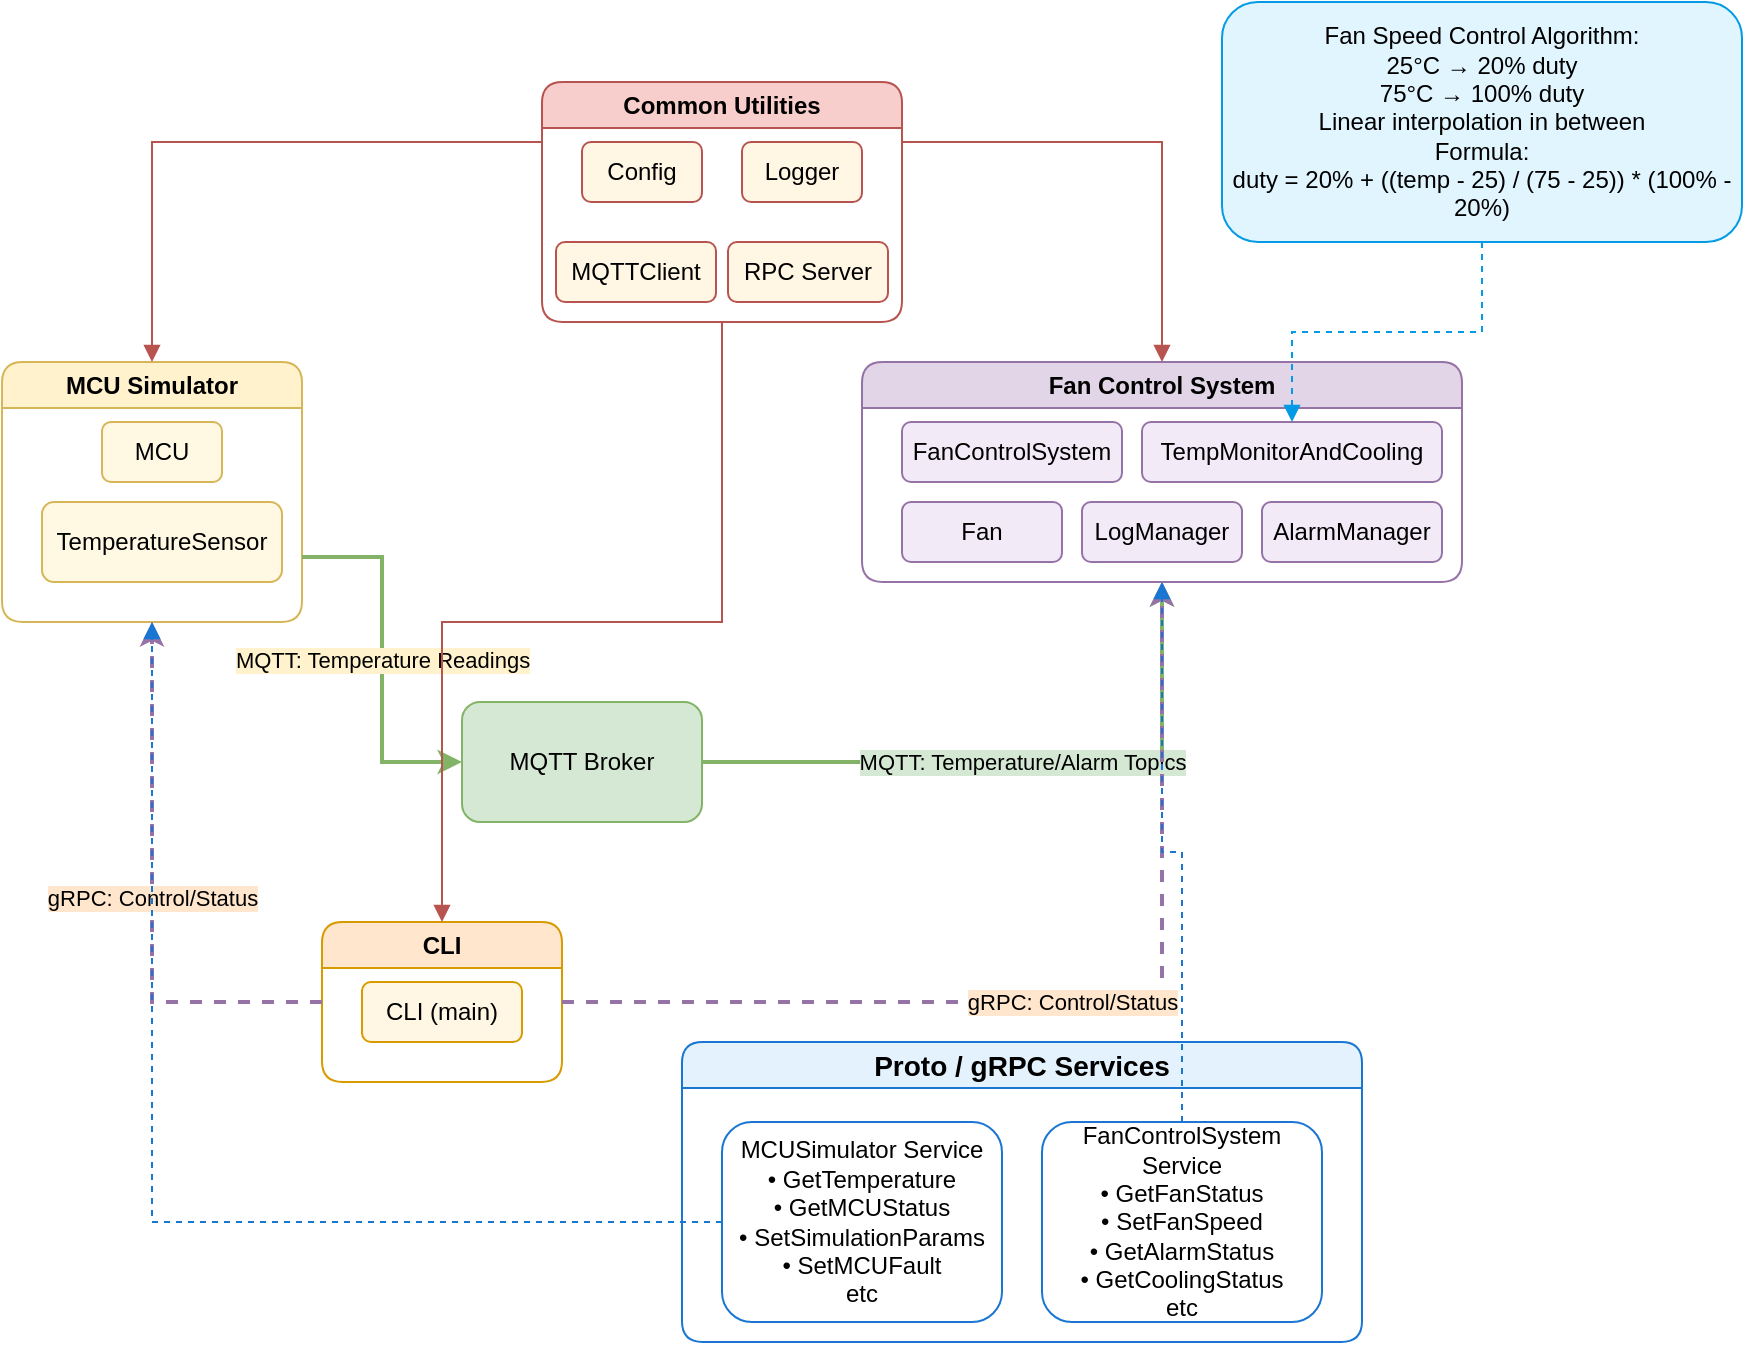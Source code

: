 <mxfile>
    <diagram name="Enhanced Architecture" id="0">
        <mxGraphModel dx="1361" dy="1659" grid="1" gridSize="10" guides="1" tooltips="1" connect="1" arrows="1" fold="1" page="1" pageScale="1" pageWidth="827" pageHeight="1169" math="0" shadow="0">
            <root>
                <mxCell id="0"/>
                <mxCell id="1" parent="0"/>
                <mxCell id="2" value="MCU Simulator" style="swimlane;rounded=1;whiteSpace=wrap;html=1;fillColor=#FFF2CC;strokeColor=#D6B656;" parent="1" vertex="1">
                    <mxGeometry x="10" y="110" width="150" height="130" as="geometry"/>
                </mxCell>
                <mxCell id="10" value="MCU" style="rounded=1;whiteSpace=wrap;html=1;fillColor=#FFF9E3;strokeColor=#D6B656;fontSize=12;" parent="2" vertex="1">
                    <mxGeometry x="50" y="30" width="60" height="30" as="geometry"/>
                </mxCell>
                <mxCell id="11" value="TemperatureSensor" style="rounded=1;whiteSpace=wrap;html=1;fillColor=#FFF9E3;strokeColor=#D6B656;fontSize=12;" parent="2" vertex="1">
                    <mxGeometry x="20" y="70" width="120" height="40" as="geometry"/>
                </mxCell>
                <mxCell id="3" value="MQTT Broker" style="rounded=1;whiteSpace=wrap;html=1;fillColor=#D5E8D4;strokeColor=#82B366;" parent="1" vertex="1">
                    <mxGeometry x="240" y="280" width="120" height="60" as="geometry"/>
                </mxCell>
                <mxCell id="4" value="Fan Control System" style="swimlane;rounded=1;whiteSpace=wrap;html=1;fillColor=#E1D5E7;strokeColor=#9673A6;" parent="1" vertex="1">
                    <mxGeometry x="440" y="110" width="300" height="110" as="geometry"/>
                </mxCell>
                <mxCell id="12" value="FanControlSystem" style="rounded=1;whiteSpace=wrap;html=1;fillColor=#F3EAF7;strokeColor=#9673A6;fontSize=12;" parent="4" vertex="1">
                    <mxGeometry x="20" y="30" width="110" height="30" as="geometry"/>
                </mxCell>
                <mxCell id="13" value="Fan" style="rounded=1;whiteSpace=wrap;html=1;fillColor=#F3EAF7;strokeColor=#9673A6;fontSize=12;" parent="4" vertex="1">
                    <mxGeometry x="20" y="70" width="80" height="30" as="geometry"/>
                </mxCell>
                <mxCell id="14" value="TempMonitorAndCooling" style="rounded=1;whiteSpace=wrap;html=1;fillColor=#F3EAF7;strokeColor=#9673A6;fontSize=12;" parent="4" vertex="1">
                    <mxGeometry x="140" y="30" width="150" height="30" as="geometry"/>
                </mxCell>
                <mxCell id="15" value="AlarmManager" style="rounded=1;whiteSpace=wrap;html=1;fillColor=#F3EAF7;strokeColor=#9673A6;fontSize=12;" parent="4" vertex="1">
                    <mxGeometry x="200" y="70" width="90" height="30" as="geometry"/>
                </mxCell>
                <mxCell id="16" value="LogManager" style="rounded=1;whiteSpace=wrap;html=1;fillColor=#F3EAF7;strokeColor=#9673A6;fontSize=12;" parent="4" vertex="1">
                    <mxGeometry x="110" y="70" width="80" height="30" as="geometry"/>
                </mxCell>
                <mxCell id="5" value="CLI" style="swimlane;rounded=1;whiteSpace=wrap;html=1;fillColor=#FFE6CC;strokeColor=#D79B00;" parent="1" vertex="1">
                    <mxGeometry x="170" y="390" width="120" height="80" as="geometry"/>
                </mxCell>
                <mxCell id="17" value="CLI (main)" style="rounded=1;whiteSpace=wrap;html=1;fillColor=#FFF6E3;strokeColor=#D79B00;fontSize=12;" parent="5" vertex="1">
                    <mxGeometry x="20" y="30" width="80" height="30" as="geometry"/>
                </mxCell>
                <mxCell id="18" value="Common Utilities" style="swimlane;rounded=1;whiteSpace=wrap;html=1;fillColor=#F8CECC;strokeColor=#B85450;" parent="1" vertex="1">
                    <mxGeometry x="280" y="-30" width="180" height="120" as="geometry"/>
                </mxCell>
                <mxCell id="19" value="Config" style="rounded=1;whiteSpace=wrap;html=1;fillColor=#FFF6E3;strokeColor=#B85450;fontSize=12;" parent="18" vertex="1">
                    <mxGeometry x="20" y="30" width="60" height="30" as="geometry"/>
                </mxCell>
                <mxCell id="20" value="Logger" style="rounded=1;whiteSpace=wrap;html=1;fillColor=#FFF6E3;strokeColor=#B85450;fontSize=12;" parent="18" vertex="1">
                    <mxGeometry x="100" y="30" width="60" height="30" as="geometry"/>
                </mxCell>
                <mxCell id="21" value="MQTTClient" style="rounded=1;whiteSpace=wrap;html=1;fillColor=#FFF6E3;strokeColor=#B85450;fontSize=12;" parent="18" vertex="1">
                    <mxGeometry x="7" y="80" width="80" height="30" as="geometry"/>
                </mxCell>
                <mxCell id="6" value="MQTT: Temperature Readings" style="edgeStyle=orthogonalEdgeStyle;rounded=0;html=1;strokeColor=#82B366;strokeWidth=2;labelBackgroundColor=#FFF2CC;exitX=1;exitY=0.75;exitDx=0;exitDy=0;entryX=0;entryY=0.5;entryDx=0;entryDy=0;" parent="1" source="2" target="3" edge="1">
                    <mxGeometry x="0.005" relative="1" as="geometry">
                        <mxPoint as="offset"/>
                    </mxGeometry>
                </mxCell>
                <mxCell id="7" value="MQTT: Temperature/Alarm Topics" style="edgeStyle=orthogonalEdgeStyle;rounded=0;html=1;strokeColor=#82B366;strokeWidth=2;labelBackgroundColor=#D5E8D4;" parent="1" source="3" target="4" edge="1">
                    <mxGeometry relative="1" as="geometry"/>
                </mxCell>
                <mxCell id="8" value="gRPC: Control/Status" style="edgeStyle=orthogonalEdgeStyle;rounded=0;html=1;strokeColor=#9673A6;strokeWidth=2;dashed=1;labelBackgroundColor=#FFE6CC;" parent="1" source="5" target="2" edge="1">
                    <mxGeometry relative="1" as="geometry"/>
                </mxCell>
                <mxCell id="9" value="gRPC: Control/Status" style="edgeStyle=orthogonalEdgeStyle;rounded=0;html=1;strokeColor=#9673A6;strokeWidth=2;dashed=1;labelBackgroundColor=#FFE6CC;" parent="1" source="5" target="4" edge="1">
                    <mxGeometry relative="1" as="geometry"/>
                </mxCell>
                <mxCell id="24" value="" style="edgeStyle=orthogonalEdgeStyle;rounded=0;html=1;strokeColor=#B85450;endArrow=block;exitX=0;exitY=0.25;exitDx=0;exitDy=0;" parent="1" source="18" target="2" edge="1">
                    <mxGeometry relative="1" as="geometry">
                        <mxPoint x="240" y="-75" as="sourcePoint"/>
                    </mxGeometry>
                </mxCell>
                <mxCell id="25" value="" style="edgeStyle=orthogonalEdgeStyle;rounded=0;html=1;strokeColor=#B85450;endArrow=block;exitX=1;exitY=0.25;exitDx=0;exitDy=0;" parent="1" source="18" target="4" edge="1">
                    <mxGeometry relative="1" as="geometry">
                        <mxPoint x="460" y="-74" as="sourcePoint"/>
                    </mxGeometry>
                </mxCell>
                <mxCell id="26" value="" style="edgeStyle=orthogonalEdgeStyle;rounded=0;html=1;strokeColor=#B85450;endArrow=block;exitX=0.5;exitY=1;exitDx=0;exitDy=0;" parent="1" source="18" target="5" edge="1">
                    <mxGeometry relative="1" as="geometry">
                        <mxPoint x="370" y="80" as="sourcePoint"/>
                    </mxGeometry>
                </mxCell>
                <mxCell id="100" value="Fan Speed Control Algorithm:&#xa;25°C → 20% duty&#xa;75°C → 100% duty&#xa;Linear interpolation in between&#xa;Formula:&#xa;duty = 20% + ((temp - 25) / (75 - 25)) * (100% - 20%)" style="rounded=1;whiteSpace=wrap;html=1;fillColor=#E1F5FE;strokeColor=#039BE5;fontSize=12;" parent="1" vertex="1">
                    <mxGeometry x="620" y="-70" width="260" height="120" as="geometry"/>
                </mxCell>
                <mxCell id="101" style="edgeStyle=orthogonalEdgeStyle;rounded=0;html=1;strokeColor=#039BE5;dashed=1;endArrow=block;" parent="1" source="100" target="14" edge="1">
                    <mxGeometry relative="1" as="geometry"/>
                </mxCell>
                <mxCell id="300" value="Proto / gRPC Services" style="swimlane;rounded=1;whiteSpace=wrap;html=1;fillColor=#E3F2FD;strokeColor=#1976D2;fontSize=14;fontStyle=1;" parent="1" vertex="1">
                    <mxGeometry x="350" y="450" width="340" height="150" as="geometry"/>
                </mxCell>
                <mxCell id="301" value="MCUSimulator Service&lt;br&gt;• GetTemperature&lt;br&gt;• GetMCUStatus&lt;br&gt;• SetSimulationParams&lt;br&gt;• SetMCUFault&lt;div&gt;etc&lt;/div&gt;" style="rounded=1;whiteSpace=wrap;html=1;fillColor=#FFFFFF;strokeColor=#1976D2;fontSize=12;" parent="300" vertex="1">
                    <mxGeometry x="20" y="40" width="140" height="100" as="geometry"/>
                </mxCell>
                <mxCell id="302" value="FanControlSystem Service&lt;br&gt;• GetFanStatus&lt;br&gt;• SetFanSpeed&lt;br&gt;• GetAlarmStatus&lt;br&gt;•&amp;nbsp;GetCoolingStatus&lt;div&gt;etc&lt;/div&gt;" style="rounded=1;whiteSpace=wrap;html=1;fillColor=#FFFFFF;strokeColor=#1976D2;fontSize=12;" parent="300" vertex="1">
                    <mxGeometry x="180" y="40" width="140" height="100" as="geometry"/>
                </mxCell>
                <mxCell id="303" style="edgeStyle=orthogonalEdgeStyle;rounded=0;html=1;strokeColor=#1976D2;dashed=1;endArrow=block;" parent="1" source="301" target="2" edge="1">
                    <mxGeometry relative="1" as="geometry"/>
                </mxCell>
                <mxCell id="304" style="edgeStyle=orthogonalEdgeStyle;rounded=0;html=1;strokeColor=#1976D2;dashed=1;endArrow=block;" parent="1" source="302" target="4" edge="1">
                    <mxGeometry relative="1" as="geometry"/>
                </mxCell>
                <mxCell id="305" value="RPC Server" style="rounded=1;whiteSpace=wrap;html=1;fillColor=#FFF6E3;strokeColor=#B85450;fontSize=12;" vertex="1" parent="1">
                    <mxGeometry x="373" y="50" width="80" height="30" as="geometry"/>
                </mxCell>
            </root>
        </mxGraphModel>
    </diagram>
</mxfile>